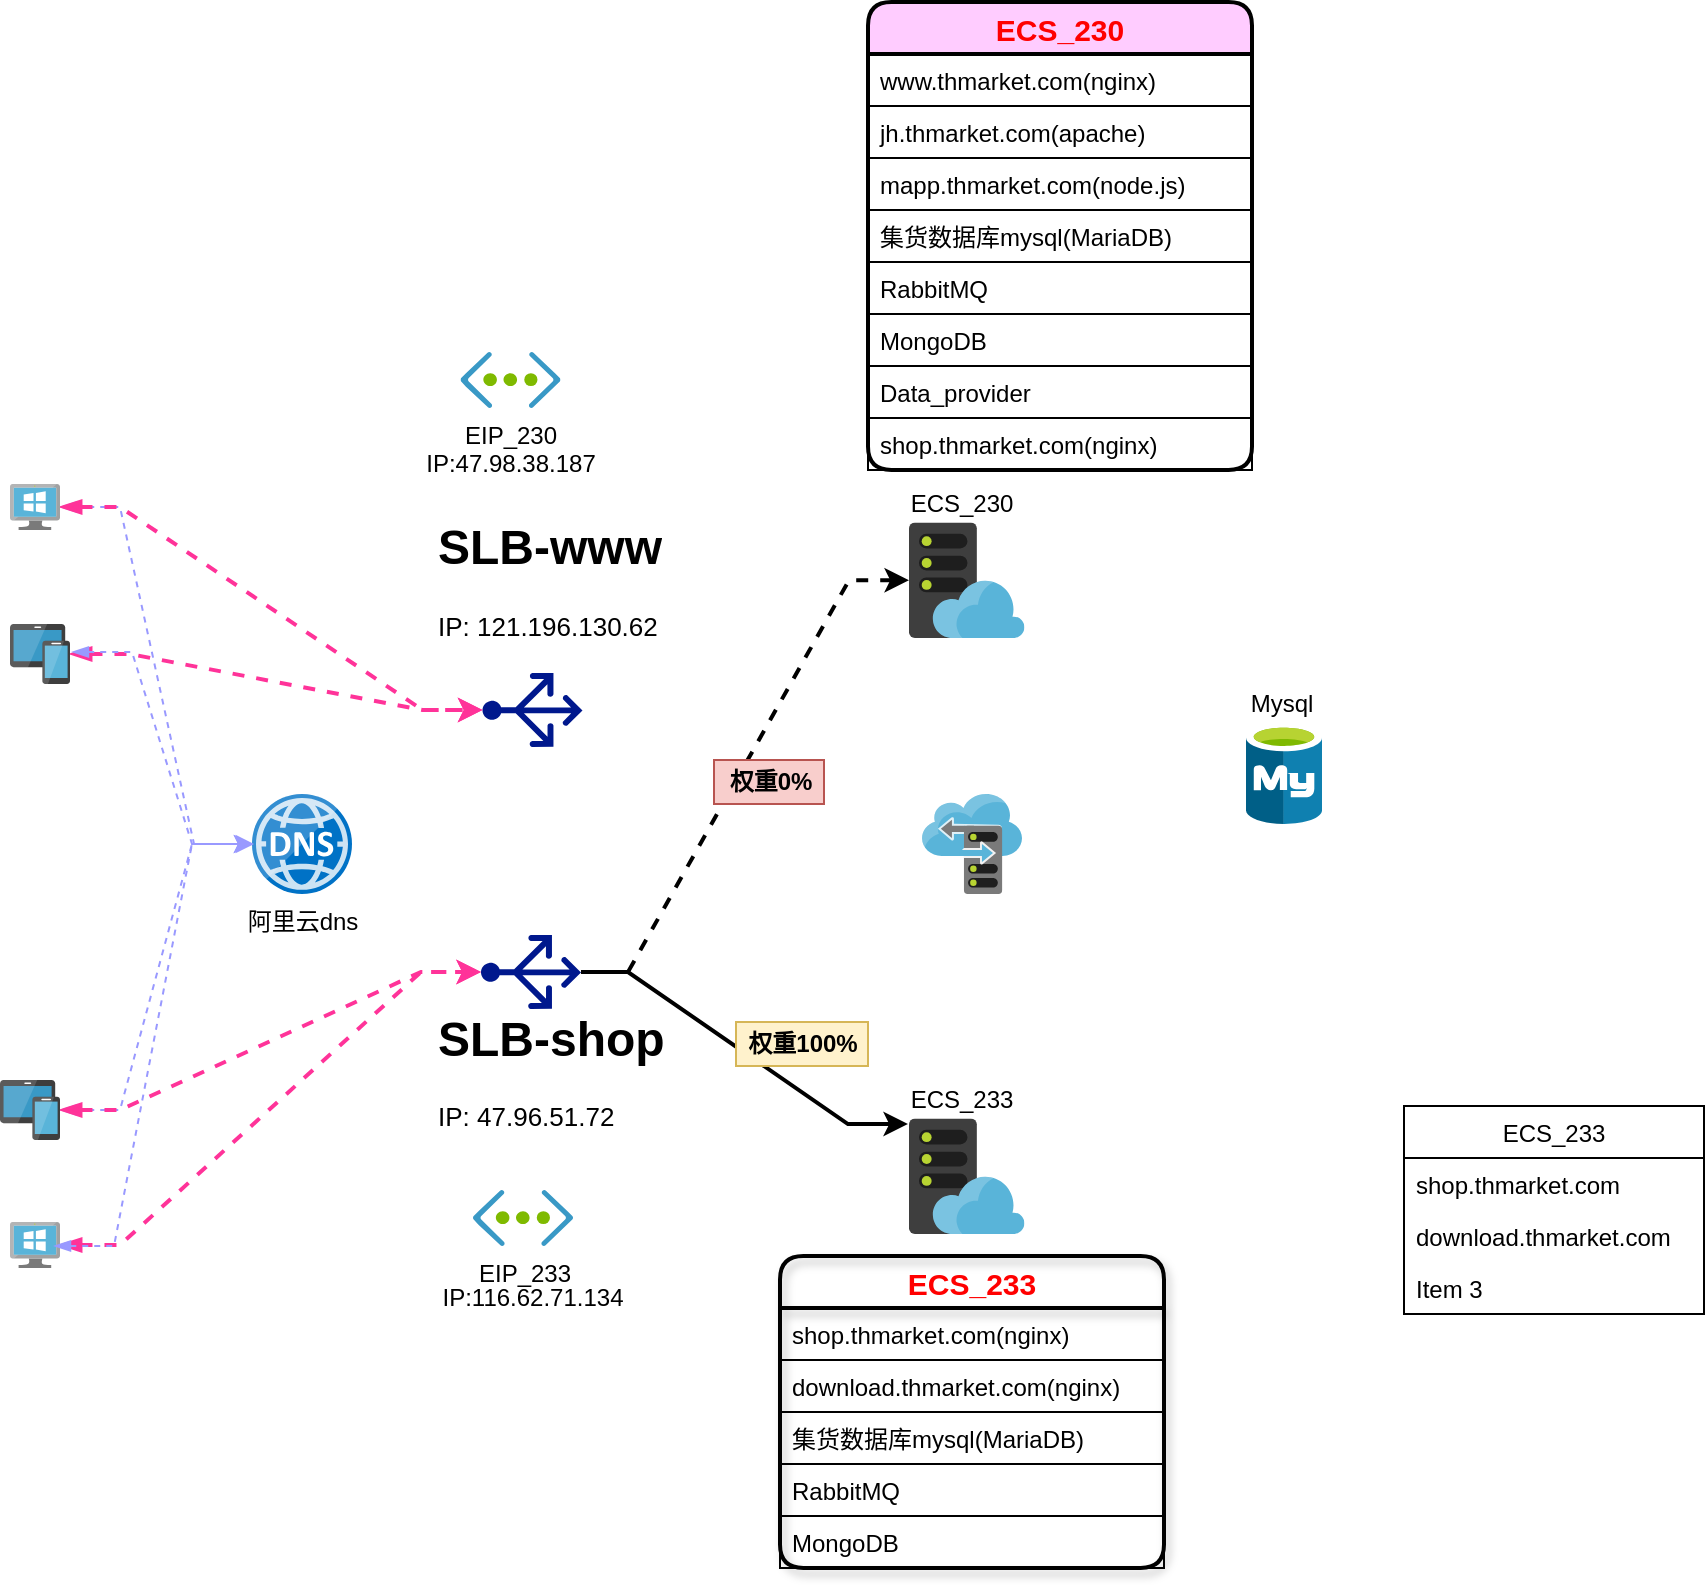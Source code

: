 <mxfile version="12.9.12" type="github">
  <diagram id="vUf6BWT9qRr7GdMB-Qx9" name="Summary">
    <mxGraphModel dx="1422" dy="831" grid="1" gridSize="11" guides="1" tooltips="1" connect="1" arrows="1" fold="1" page="1" pageScale="1" pageWidth="827" pageHeight="1169" math="0" shadow="0">
      <root>
        <mxCell id="0" />
        <mxCell id="1" parent="0" />
        <mxCell id="cHvppmLcAdFgNXs0Xrr1-27" value="" style="group" parent="1" vertex="1" connectable="0">
          <mxGeometry x="475.5" y="263" width="77" height="77" as="geometry" />
        </mxCell>
        <mxCell id="cHvppmLcAdFgNXs0Xrr1-2" value="" style="aspect=fixed;html=1;points=[];align=center;image;fontSize=12;image=img/lib/mscae/WebHosting.svg;" parent="cHvppmLcAdFgNXs0Xrr1-27" vertex="1">
          <mxGeometry x="7" y="19.25" width="57.75" height="57.75" as="geometry" />
        </mxCell>
        <mxCell id="cHvppmLcAdFgNXs0Xrr1-7" value="ECS_230" style="text;html=1;strokeColor=none;fillColor=none;align=center;verticalAlign=middle;whiteSpace=wrap;rounded=0;" parent="cHvppmLcAdFgNXs0Xrr1-27" vertex="1">
          <mxGeometry width="66" height="19.25" as="geometry" />
        </mxCell>
        <mxCell id="cHvppmLcAdFgNXs0Xrr1-29" value="" style="group" parent="1" vertex="1" connectable="0">
          <mxGeometry x="649" y="363" width="40" height="70" as="geometry" />
        </mxCell>
        <mxCell id="cHvppmLcAdFgNXs0Xrr1-1" value="" style="aspect=fixed;html=1;points=[];align=center;image;fontSize=12;image=img/lib/mscae/Azure_Database_for_MySQL_servers.svg;" parent="cHvppmLcAdFgNXs0Xrr1-29" vertex="1">
          <mxGeometry x="2" y="20" width="38" height="50" as="geometry" />
        </mxCell>
        <mxCell id="cHvppmLcAdFgNXs0Xrr1-12" value="&lt;div&gt;Mysql&lt;/div&gt;" style="text;html=1;strokeColor=none;fillColor=none;align=center;verticalAlign=middle;whiteSpace=wrap;rounded=0;" parent="cHvppmLcAdFgNXs0Xrr1-29" vertex="1">
          <mxGeometry width="40" height="20" as="geometry" />
        </mxCell>
        <mxCell id="ZZ2na8pF4SIIjjn5izW9-36" style="edgeStyle=entityRelationEdgeStyle;rounded=0;orthogonalLoop=1;jettySize=auto;html=1;entryX=-0.009;entryY=0.048;entryDx=0;entryDy=0;entryPerimeter=0;startArrow=none;startFill=0;strokeWidth=2;" edge="1" parent="1" source="cHvppmLcAdFgNXs0Xrr1-31" target="cHvppmLcAdFgNXs0Xrr1-36">
          <mxGeometry relative="1" as="geometry" />
        </mxCell>
        <mxCell id="ZZ2na8pF4SIIjjn5izW9-37" style="edgeStyle=entityRelationEdgeStyle;rounded=0;orthogonalLoop=1;jettySize=auto;html=1;startArrow=none;startFill=0;strokeWidth=2;dashed=1;strokeColor=#000000;" edge="1" parent="1" source="cHvppmLcAdFgNXs0Xrr1-31" target="cHvppmLcAdFgNXs0Xrr1-2">
          <mxGeometry relative="1" as="geometry">
            <mxPoint x="480" y="339" as="targetPoint" />
          </mxGeometry>
        </mxCell>
        <mxCell id="cHvppmLcAdFgNXs0Xrr1-31" value="" style="aspect=fixed;pointerEvents=1;shadow=0;dashed=0;html=1;strokeColor=none;labelPosition=center;verticalLabelPosition=bottom;verticalAlign=top;align=center;fillColor=#00188D;shape=mxgraph.azure.load_balancer_generic;rounded=1;glass=0;comic=0;labelBackgroundColor=none;fontSize=15;fontColor=#FF0000;rotation=-90;" parent="1" vertex="1">
          <mxGeometry x="275" y="482" width="37" height="50" as="geometry" />
        </mxCell>
        <mxCell id="cHvppmLcAdFgNXs0Xrr1-35" value="" style="group" parent="1" vertex="1" connectable="0">
          <mxGeometry x="475.5" y="561" width="77" height="77" as="geometry" />
        </mxCell>
        <mxCell id="cHvppmLcAdFgNXs0Xrr1-36" value="" style="aspect=fixed;html=1;points=[];align=center;image;fontSize=12;image=img/lib/mscae/WebHosting.svg;" parent="cHvppmLcAdFgNXs0Xrr1-35" vertex="1">
          <mxGeometry x="7" y="19.25" width="57.75" height="57.75" as="geometry" />
        </mxCell>
        <mxCell id="cHvppmLcAdFgNXs0Xrr1-37" value="&lt;div&gt;ECS_233&lt;/div&gt;" style="text;html=1;strokeColor=none;fillColor=none;align=center;verticalAlign=middle;whiteSpace=wrap;rounded=0;" parent="cHvppmLcAdFgNXs0Xrr1-35" vertex="1">
          <mxGeometry width="66" height="19.25" as="geometry" />
        </mxCell>
        <mxCell id="ZZ2na8pF4SIIjjn5izW9-6" value="&lt;h1&gt;SLB-www&lt;/h1&gt;&lt;h3 class=&quot;sc-kgoBCf junNaK&quot;&gt;&lt;font size=&quot;1&quot;&gt;&lt;span style=&quot;font-weight: normal&quot;&gt;&lt;span class=&quot;sc-cMljjf jeJajC wind-rc-truncate__wrapper&quot; style=&quot;width: 100% ; position: relative&quot;&gt;&lt;span class=&quot;sc-brqgnP fbKdGm wind-rc-truncate&quot;&gt;&lt;span class=&quot;wind-rc-truncate__truncated&quot; style=&quot;font-size: 13px&quot;&gt;IP: 121.196.130.62&lt;/span&gt;&lt;/span&gt;&lt;/span&gt;&lt;/span&gt;&lt;/font&gt;&lt;/h3&gt;" style="text;html=1;strokeColor=none;fillColor=none;spacing=5;spacingTop=-20;whiteSpace=wrap;overflow=hidden;rounded=0;" vertex="1" parent="1">
          <mxGeometry x="242" y="275" width="135" height="88" as="geometry" />
        </mxCell>
        <mxCell id="ZZ2na8pF4SIIjjn5izW9-7" value="" style="aspect=fixed;pointerEvents=1;shadow=0;dashed=0;html=1;strokeColor=none;labelPosition=center;verticalLabelPosition=bottom;verticalAlign=top;align=center;fillColor=#00188D;shape=mxgraph.azure.load_balancer_generic;rounded=1;glass=0;comic=0;labelBackgroundColor=none;fontSize=15;fontColor=#FF0000;rotation=-90;" vertex="1" parent="1">
          <mxGeometry x="275.75" y="351" width="37" height="50" as="geometry" />
        </mxCell>
        <mxCell id="ZZ2na8pF4SIIjjn5izW9-8" value="&lt;h1&gt;SLB-shop&lt;/h1&gt;&lt;div style=&quot;font-size: 13px&quot;&gt;IP: &lt;span&gt;47.96.51.72&lt;/span&gt;&lt;/div&gt;" style="text;html=1;strokeColor=none;fillColor=none;spacing=5;spacingTop=-20;whiteSpace=wrap;overflow=hidden;rounded=0;" vertex="1" parent="1">
          <mxGeometry x="242" y="521" width="143" height="77" as="geometry" />
        </mxCell>
        <mxCell id="ZZ2na8pF4SIIjjn5izW9-9" value="阿里云dns" style="aspect=fixed;html=1;points=[];align=center;image;fontSize=12;image=img/lib/mscae/DNS.svg;" vertex="1" parent="1">
          <mxGeometry x="154" y="418" width="50" height="50" as="geometry" />
        </mxCell>
        <mxCell id="cHvppmLcAdFgNXs0Xrr1-18" value="ECS_233" style="swimlane;fontStyle=0;childLayout=stackLayout;horizontal=1;startSize=26;fillColor=none;horizontalStack=0;resizeParent=1;resizeParentMax=0;resizeLast=0;collapsible=1;marginBottom=0;" parent="1" vertex="1">
          <mxGeometry x="730" y="574" width="150" height="104" as="geometry" />
        </mxCell>
        <mxCell id="cHvppmLcAdFgNXs0Xrr1-19" value="shop.thmarket.com" style="text;strokeColor=none;fillColor=none;align=left;verticalAlign=top;spacingLeft=4;spacingRight=4;overflow=hidden;rotatable=0;points=[[0,0.5],[1,0.5]];portConstraint=eastwest;" parent="cHvppmLcAdFgNXs0Xrr1-18" vertex="1">
          <mxGeometry y="26" width="150" height="26" as="geometry" />
        </mxCell>
        <mxCell id="cHvppmLcAdFgNXs0Xrr1-20" value="download.thmarket.com" style="text;strokeColor=none;fillColor=none;align=left;verticalAlign=top;spacingLeft=4;spacingRight=4;overflow=hidden;rotatable=0;points=[[0,0.5],[1,0.5]];portConstraint=eastwest;" parent="cHvppmLcAdFgNXs0Xrr1-18" vertex="1">
          <mxGeometry y="52" width="150" height="26" as="geometry" />
        </mxCell>
        <mxCell id="cHvppmLcAdFgNXs0Xrr1-21" value="Item 3" style="text;strokeColor=none;fillColor=none;align=left;verticalAlign=top;spacingLeft=4;spacingRight=4;overflow=hidden;rotatable=0;points=[[0,0.5],[1,0.5]];portConstraint=eastwest;" parent="cHvppmLcAdFgNXs0Xrr1-18" vertex="1">
          <mxGeometry y="78" width="150" height="26" as="geometry" />
        </mxCell>
        <mxCell id="cHvppmLcAdFgNXs0Xrr1-41" value="ECS_233" style="swimlane;fontStyle=1;childLayout=stackLayout;horizontal=1;startSize=26;fillColor=none;horizontalStack=0;resizeParent=1;resizeParentMax=0;resizeLast=0;collapsible=1;marginBottom=0;rounded=1;glass=0;shadow=1;comic=0;strokeWidth=2;swimlaneFillColor=none;fontColor=#FF0000;fontSize=15;" parent="1" vertex="1">
          <mxGeometry x="418" y="649" width="192" height="156" as="geometry">
            <mxRectangle x="308" y="618" width="99" height="26" as="alternateBounds" />
          </mxGeometry>
        </mxCell>
        <mxCell id="cHvppmLcAdFgNXs0Xrr1-42" value="shop.thmarket.com(nginx)" style="text;strokeColor=#000000;fillColor=none;align=left;verticalAlign=top;spacingLeft=4;spacingRight=4;overflow=hidden;rotatable=0;points=[[0,0.5],[1,0.5]];portConstraint=eastwest;labelBorderColor=none;labelBackgroundColor=none;" parent="cHvppmLcAdFgNXs0Xrr1-41" vertex="1">
          <mxGeometry y="26" width="192" height="26" as="geometry" />
        </mxCell>
        <mxCell id="cHvppmLcAdFgNXs0Xrr1-43" value="download.thmarket.com(nginx)" style="text;strokeColor=#000000;fillColor=none;align=left;verticalAlign=top;spacingLeft=4;spacingRight=4;overflow=hidden;rotatable=0;points=[[0,0.5],[1,0.5]];portConstraint=eastwest;" parent="cHvppmLcAdFgNXs0Xrr1-41" vertex="1">
          <mxGeometry y="52" width="192" height="26" as="geometry" />
        </mxCell>
        <mxCell id="cHvppmLcAdFgNXs0Xrr1-45" value="集货数据库mysql(MariaDB)" style="text;strokeColor=#000000;fillColor=none;align=left;verticalAlign=top;spacingLeft=4;spacingRight=4;overflow=hidden;rotatable=0;points=[[0,0.5],[1,0.5]];portConstraint=eastwest;" parent="cHvppmLcAdFgNXs0Xrr1-41" vertex="1">
          <mxGeometry y="78" width="192" height="26" as="geometry" />
        </mxCell>
        <mxCell id="cHvppmLcAdFgNXs0Xrr1-46" value="RabbitMQ" style="text;strokeColor=#000000;fillColor=none;align=left;verticalAlign=top;spacingLeft=4;spacingRight=4;overflow=hidden;rotatable=0;points=[[0,0.5],[1,0.5]];portConstraint=eastwest;" parent="cHvppmLcAdFgNXs0Xrr1-41" vertex="1">
          <mxGeometry y="104" width="192" height="26" as="geometry" />
        </mxCell>
        <mxCell id="cHvppmLcAdFgNXs0Xrr1-47" value="MongoDB" style="text;strokeColor=#000000;fillColor=none;align=left;verticalAlign=top;spacingLeft=4;spacingRight=4;overflow=hidden;rotatable=0;points=[[0,0.5],[1,0.5]];portConstraint=eastwest;" parent="cHvppmLcAdFgNXs0Xrr1-41" vertex="1">
          <mxGeometry y="130" width="192" height="26" as="geometry" />
        </mxCell>
        <mxCell id="ZZ2na8pF4SIIjjn5izW9-26" style="edgeStyle=entityRelationEdgeStyle;rounded=0;orthogonalLoop=1;jettySize=auto;html=1;entryX=0.02;entryY=0.5;entryDx=0;entryDy=0;entryPerimeter=0;dashed=1;startArrow=blockThin;startFill=1;strokeWidth=1;strokeColor=#9999FF;" edge="1" parent="1" source="ZZ2na8pF4SIIjjn5izW9-15" target="ZZ2na8pF4SIIjjn5izW9-9">
          <mxGeometry relative="1" as="geometry" />
        </mxCell>
        <mxCell id="ZZ2na8pF4SIIjjn5izW9-35" style="edgeStyle=entityRelationEdgeStyle;rounded=0;orthogonalLoop=1;jettySize=auto;html=1;entryX=0.5;entryY=0;entryDx=0;entryDy=0;entryPerimeter=0;dashed=1;startArrow=blockThin;startFill=1;strokeWidth=2;strokeColor=#FF3399;" edge="1" parent="1" source="ZZ2na8pF4SIIjjn5izW9-15" target="ZZ2na8pF4SIIjjn5izW9-7">
          <mxGeometry relative="1" as="geometry" />
        </mxCell>
        <mxCell id="ZZ2na8pF4SIIjjn5izW9-15" value="" style="aspect=fixed;html=1;points=[];align=center;image;fontSize=12;image=img/lib/mscae/VirtualMachineWindows.svg;" vertex="1" parent="1">
          <mxGeometry x="33" y="263" width="25" height="23" as="geometry" />
        </mxCell>
        <mxCell id="ZZ2na8pF4SIIjjn5izW9-34" style="edgeStyle=entityRelationEdgeStyle;rounded=0;orthogonalLoop=1;jettySize=auto;html=1;entryX=0.5;entryY=0;entryDx=0;entryDy=0;entryPerimeter=0;dashed=1;startArrow=blockThin;startFill=1;strokeWidth=2;strokeColor=#FF3399;" edge="1" parent="1" source="ZZ2na8pF4SIIjjn5izW9-16" target="ZZ2na8pF4SIIjjn5izW9-7">
          <mxGeometry relative="1" as="geometry" />
        </mxCell>
        <mxCell id="ZZ2na8pF4SIIjjn5izW9-16" value="" style="aspect=fixed;html=1;points=[];align=center;image;fontSize=12;image=img/lib/mscae/Devices_Groups.svg;" vertex="1" parent="1">
          <mxGeometry x="33" y="333" width="30" height="30" as="geometry" />
        </mxCell>
        <mxCell id="ZZ2na8pF4SIIjjn5izW9-33" style="edgeStyle=entityRelationEdgeStyle;rounded=0;orthogonalLoop=1;jettySize=auto;html=1;entryX=0.5;entryY=0;entryDx=0;entryDy=0;dashed=1;startArrow=blockThin;startFill=1;strokeWidth=2;strokeColor=#FF3399;entryPerimeter=0;" edge="1" parent="1" source="ZZ2na8pF4SIIjjn5izW9-20" target="cHvppmLcAdFgNXs0Xrr1-31">
          <mxGeometry relative="1" as="geometry" />
        </mxCell>
        <mxCell id="ZZ2na8pF4SIIjjn5izW9-20" value="" style="aspect=fixed;html=1;points=[];align=center;image;fontSize=12;image=img/lib/mscae/VirtualMachineWindows.svg;" vertex="1" parent="1">
          <mxGeometry x="33" y="632" width="25" height="23" as="geometry" />
        </mxCell>
        <mxCell id="ZZ2na8pF4SIIjjn5izW9-22" style="rounded=0;orthogonalLoop=1;jettySize=auto;html=1;strokeWidth=1;edgeStyle=entityRelationEdgeStyle;dashed=1;startArrow=blockThin;startFill=1;strokeColor=#9999FF;" edge="1" parent="1" source="ZZ2na8pF4SIIjjn5izW9-21">
          <mxGeometry relative="1" as="geometry">
            <mxPoint x="154" y="443" as="targetPoint" />
          </mxGeometry>
        </mxCell>
        <mxCell id="ZZ2na8pF4SIIjjn5izW9-32" style="edgeStyle=entityRelationEdgeStyle;rounded=0;orthogonalLoop=1;jettySize=auto;html=1;dashed=1;startArrow=blockThin;startFill=1;strokeWidth=2;strokeColor=#FF3399;entryX=0.5;entryY=0;entryDx=0;entryDy=0;entryPerimeter=0;" edge="1" parent="1" source="ZZ2na8pF4SIIjjn5izW9-21" target="cHvppmLcAdFgNXs0Xrr1-31">
          <mxGeometry relative="1" as="geometry">
            <mxPoint x="264" y="506" as="targetPoint" />
          </mxGeometry>
        </mxCell>
        <mxCell id="ZZ2na8pF4SIIjjn5izW9-21" value="" style="aspect=fixed;html=1;points=[];align=center;image;fontSize=12;image=img/lib/mscae/Devices_Groups.svg;" vertex="1" parent="1">
          <mxGeometry x="28" y="561" width="30" height="30" as="geometry" />
        </mxCell>
        <mxCell id="ZZ2na8pF4SIIjjn5izW9-24" style="rounded=0;orthogonalLoop=1;jettySize=auto;html=1;strokeWidth=1;edgeStyle=entityRelationEdgeStyle;dashed=1;startArrow=blockThin;startFill=1;strokeColor=#9999FF;" edge="1" parent="1" target="ZZ2na8pF4SIIjjn5izW9-9">
          <mxGeometry relative="1" as="geometry">
            <mxPoint x="55" y="644" as="sourcePoint" />
            <mxPoint x="182" y="581" as="targetPoint" />
          </mxGeometry>
        </mxCell>
        <mxCell id="ZZ2na8pF4SIIjjn5izW9-25" style="rounded=0;orthogonalLoop=1;jettySize=auto;html=1;strokeWidth=1;edgeStyle=entityRelationEdgeStyle;dashed=1;startArrow=blockThin;startFill=1;exitX=1.033;exitY=0.467;exitDx=0;exitDy=0;exitPerimeter=0;strokeColor=#9999FF;" edge="1" parent="1" source="ZZ2na8pF4SIIjjn5izW9-16" target="ZZ2na8pF4SIIjjn5izW9-9">
          <mxGeometry relative="1" as="geometry">
            <mxPoint x="63" y="350.5" as="sourcePoint" />
            <mxPoint x="137" y="165" as="targetPoint" />
          </mxGeometry>
        </mxCell>
        <mxCell id="ZZ2na8pF4SIIjjn5izW9-29" value="" style="group" vertex="1" connectable="0" parent="1">
          <mxGeometry x="242" y="616" width="104.5" height="64" as="geometry" />
        </mxCell>
        <mxCell id="ZZ2na8pF4SIIjjn5izW9-19" value="EIP_233" style="aspect=fixed;html=1;points=[];align=center;image;fontSize=12;image=img/lib/mscae/Virtual_Network.svg;" vertex="1" parent="ZZ2na8pF4SIIjjn5izW9-29">
          <mxGeometry x="22.5" width="50" height="28.0" as="geometry" />
        </mxCell>
        <mxCell id="ZZ2na8pF4SIIjjn5izW9-27" value="&lt;span&gt;IP:116.62.71.134&lt;/span&gt;" style="text;html=1;strokeColor=none;fillColor=none;align=center;verticalAlign=middle;whiteSpace=wrap;rounded=0;" vertex="1" parent="ZZ2na8pF4SIIjjn5izW9-29">
          <mxGeometry y="44" width="104.5" height="20" as="geometry" />
        </mxCell>
        <mxCell id="ZZ2na8pF4SIIjjn5izW9-30" value="" style="group" vertex="1" connectable="0" parent="1">
          <mxGeometry x="231" y="197" width="104.5" height="66" as="geometry" />
        </mxCell>
        <mxCell id="ZZ2na8pF4SIIjjn5izW9-18" value="EIP_230" style="aspect=fixed;html=1;points=[];align=center;image;fontSize=12;image=img/lib/mscae/Virtual_Network.svg;" vertex="1" parent="ZZ2na8pF4SIIjjn5izW9-30">
          <mxGeometry x="27.25" width="50" height="28.0" as="geometry" />
        </mxCell>
        <mxCell id="ZZ2na8pF4SIIjjn5izW9-28" value="&lt;span&gt;IP:&lt;/span&gt;&lt;span&gt;47.98.38.187&lt;/span&gt;" style="text;html=1;strokeColor=none;fillColor=none;align=center;verticalAlign=middle;whiteSpace=wrap;rounded=0;" vertex="1" parent="ZZ2na8pF4SIIjjn5izW9-30">
          <mxGeometry y="46" width="104.5" height="20" as="geometry" />
        </mxCell>
        <mxCell id="ZZ2na8pF4SIIjjn5izW9-31" value="" style="aspect=fixed;html=1;points=[];align=center;image;fontSize=12;image=img/lib/mscae/Storage_sync_service.svg;" vertex="1" parent="1">
          <mxGeometry x="489" y="418" width="50" height="50" as="geometry" />
        </mxCell>
        <mxCell id="ZZ2na8pF4SIIjjn5izW9-38" value="权重100%" style="text;html=1;align=center;verticalAlign=middle;resizable=0;points=[];autosize=1;fillColor=#fff2cc;strokeColor=#d6b656;fontStyle=1" vertex="1" parent="1">
          <mxGeometry x="396" y="532" width="66" height="22" as="geometry" />
        </mxCell>
        <mxCell id="ZZ2na8pF4SIIjjn5izW9-39" value="权重0%" style="text;html=1;align=center;verticalAlign=middle;resizable=0;points=[];autosize=1;fillColor=#f8cecc;strokeColor=#b85450;fontStyle=1" vertex="1" parent="1">
          <mxGeometry x="385" y="401" width="55" height="22" as="geometry" />
        </mxCell>
        <mxCell id="cHvppmLcAdFgNXs0Xrr1-14" value="ECS_230" style="swimlane;fontStyle=1;childLayout=stackLayout;horizontal=1;startSize=26;fillColor=#FFCCFF;horizontalStack=0;resizeParent=1;resizeParentMax=0;resizeLast=0;collapsible=1;marginBottom=0;rounded=1;glass=0;shadow=0;comic=0;strokeWidth=2;swimlaneFillColor=none;fontColor=#FF0000;fontSize=15;swimlaneLine=1;gradientColor=none;" parent="1" vertex="1">
          <mxGeometry x="462" y="22" width="192" height="234" as="geometry" />
        </mxCell>
        <mxCell id="cHvppmLcAdFgNXs0Xrr1-16" value="www.thmarket.com(nginx)" style="text;strokeColor=#000000;fillColor=none;align=left;verticalAlign=top;spacingLeft=4;spacingRight=4;overflow=hidden;rotatable=0;points=[[0,0.5],[1,0.5]];portConstraint=eastwest;labelBorderColor=none;labelBackgroundColor=none;" parent="cHvppmLcAdFgNXs0Xrr1-14" vertex="1">
          <mxGeometry y="26" width="192" height="26" as="geometry" />
        </mxCell>
        <mxCell id="cHvppmLcAdFgNXs0Xrr1-17" value="jh.thmarket.com(apache)" style="text;strokeColor=#000000;fillColor=none;align=left;verticalAlign=top;spacingLeft=4;spacingRight=4;overflow=hidden;rotatable=0;points=[[0,0.5],[1,0.5]];portConstraint=eastwest;" parent="cHvppmLcAdFgNXs0Xrr1-14" vertex="1">
          <mxGeometry y="52" width="192" height="26" as="geometry" />
        </mxCell>
        <mxCell id="cHvppmLcAdFgNXs0Xrr1-24" value="mapp.thmarket.com(node.js)" style="text;strokeColor=#000000;fillColor=none;align=left;verticalAlign=top;spacingLeft=4;spacingRight=4;overflow=hidden;rotatable=0;points=[[0,0.5],[1,0.5]];portConstraint=eastwest;" parent="cHvppmLcAdFgNXs0Xrr1-14" vertex="1">
          <mxGeometry y="78" width="192" height="26" as="geometry" />
        </mxCell>
        <mxCell id="cHvppmLcAdFgNXs0Xrr1-25" value="集货数据库mysql(MariaDB)" style="text;strokeColor=#000000;fillColor=none;align=left;verticalAlign=top;spacingLeft=4;spacingRight=4;overflow=hidden;rotatable=0;points=[[0,0.5],[1,0.5]];portConstraint=eastwest;" parent="cHvppmLcAdFgNXs0Xrr1-14" vertex="1">
          <mxGeometry y="104" width="192" height="26" as="geometry" />
        </mxCell>
        <mxCell id="cHvppmLcAdFgNXs0Xrr1-26" value="RabbitMQ" style="text;strokeColor=#000000;fillColor=none;align=left;verticalAlign=top;spacingLeft=4;spacingRight=4;overflow=hidden;rotatable=0;points=[[0,0.5],[1,0.5]];portConstraint=eastwest;" parent="cHvppmLcAdFgNXs0Xrr1-14" vertex="1">
          <mxGeometry y="130" width="192" height="26" as="geometry" />
        </mxCell>
        <mxCell id="cHvppmLcAdFgNXs0Xrr1-39" value="MongoDB" style="text;strokeColor=#000000;fillColor=none;align=left;verticalAlign=top;spacingLeft=4;spacingRight=4;overflow=hidden;rotatable=0;points=[[0,0.5],[1,0.5]];portConstraint=eastwest;" parent="cHvppmLcAdFgNXs0Xrr1-14" vertex="1">
          <mxGeometry y="156" width="192" height="26" as="geometry" />
        </mxCell>
        <mxCell id="cHvppmLcAdFgNXs0Xrr1-48" value="Data_provider" style="text;strokeColor=#000000;fillColor=none;align=left;verticalAlign=top;spacingLeft=4;spacingRight=4;overflow=hidden;rotatable=0;points=[[0,0.5],[1,0.5]];portConstraint=eastwest;" parent="cHvppmLcAdFgNXs0Xrr1-14" vertex="1">
          <mxGeometry y="182" width="192" height="26" as="geometry" />
        </mxCell>
        <mxCell id="ZZ2na8pF4SIIjjn5izW9-43" value="shop.thmarket.com(nginx)" style="text;strokeColor=#000000;fillColor=none;align=left;verticalAlign=top;spacingLeft=4;spacingRight=4;overflow=hidden;rotatable=0;points=[[0,0.5],[1,0.5]];portConstraint=eastwest;" vertex="1" parent="cHvppmLcAdFgNXs0Xrr1-14">
          <mxGeometry y="208" width="192" height="26" as="geometry" />
        </mxCell>
      </root>
    </mxGraphModel>
  </diagram>
</mxfile>

